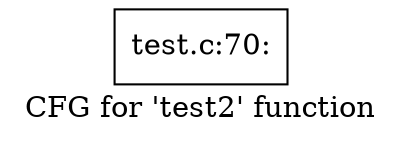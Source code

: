 digraph "CFG for 'test2' function" {
	label="CFG for 'test2' function";

	Node0x55c0d67a0010 [shape=record,label="{test.c:70:}"];
}
